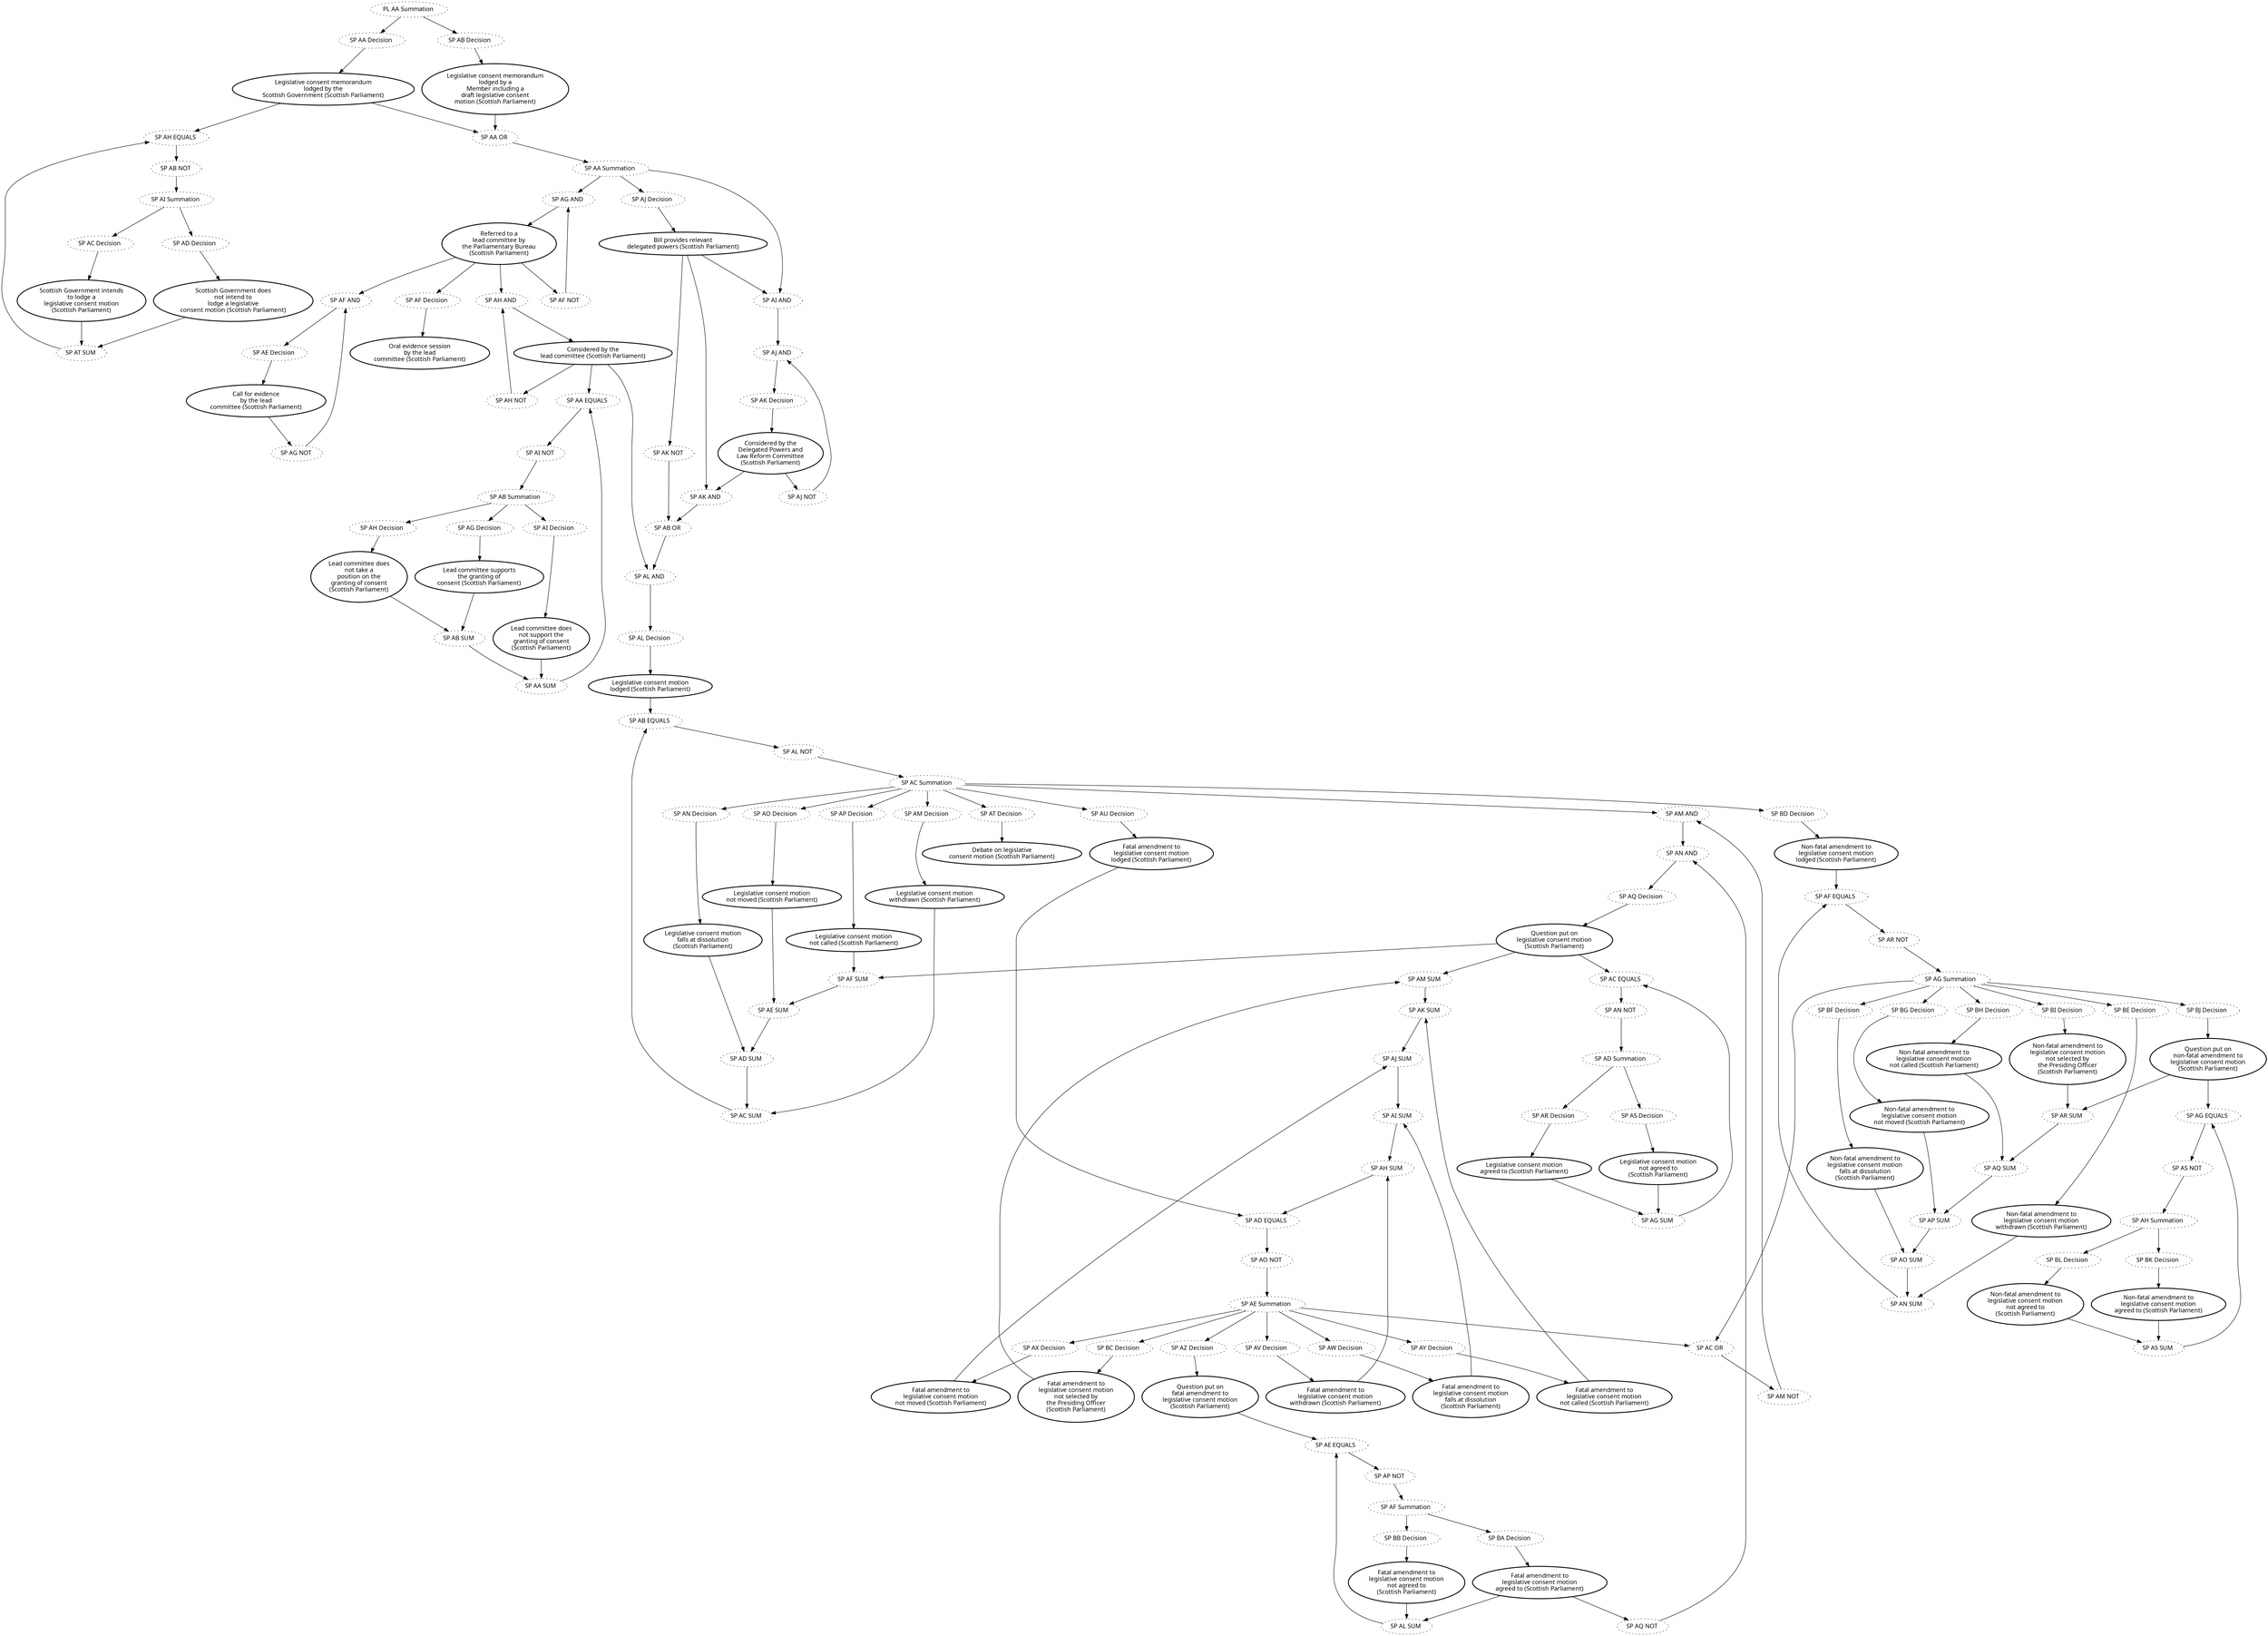 digraph{graph[fontname="calibri"];node[fontname="calibri"];edge[fontname="calibri"];edge [style=solid, color=black];"1172"->"1230"[label=""];edge[style=solid, color=black];edge [style=solid, color=black];"1172"->"1229"[label=""];edge[style=solid, color=black];edge [style=solid, color=black];"1222"->"1533"[label=""];edge[style=solid, color=black];edge [style=solid, color=black];"1224"->"3116"[label=""];edge[style=solid, color=black];edge [style=solid, color=black];"1228"->"1516"[label=""];edge[style=solid, color=black];edge [style=solid, color=black];"1229"->"1576"[label=""];edge[style=solid, color=black];edge [style=solid, color=black];"1230"->"1577"[label=""];edge[style=solid, color=black];edge [style=solid, color=black];"1231"->"1578"[label=""];edge[style=solid, color=black];edge [style=solid, color=black];"1232"->"1579"[label=""];edge[style=solid, color=black];edge [style=solid, color=black];"1516"->"1581"[label=""];edge[style=solid, color=black];edge [style=solid, color=black];"1517"->"1583"[label=""];edge[style=solid, color=black];edge [style=solid, color=black];"1518"->"1519"[label=""];edge[style=solid, color=black];edge [style=solid, color=black];"1519"->"1539"[label=""];edge[style=solid, color=black];edge [style=solid, color=black];"1520"->"1558"[label=""];edge[style=solid, color=black];edge [style=solid, color=black];"1521"->"1540"[label=""];edge[style=solid, color=black];edge [style=solid, color=black];"1522"->"1815"[label=""];edge[style=solid, color=black];edge [style=solid, color=black];"1523"->"1222"[label=""];edge[style=solid, color=black];edge [style=solid, color=black];"1524"->"1517"[label=""];edge[style=solid, color=black];edge [style=solid, color=black];"1525"->"1607"[label=""];edge[style=solid, color=black];edge [style=solid, color=black];"1526"->"1519"[label=""];edge[style=solid, color=black];edge [style=solid, color=black];"1527"->"1558"[label=""];edge[style=solid, color=black];edge [style=solid, color=black];"1528"->"1608"[label=""];edge[style=solid, color=black];edge [style=solid, color=black];"1529"->"1522"[label=""];edge[style=solid, color=black];edge [style=solid, color=black];"1530"->"1609"[label=""];edge[style=solid, color=black];edge [style=solid, color=black];"1531"->"1610"[label=""];edge[style=solid, color=black];edge [style=solid, color=black];"1532"->"1611"[label=""];edge[style=solid, color=black];edge [style=solid, color=black];"1533"->"1580"[label=""];edge[style=solid, color=black];edge [style=solid, color=black];"1534"->"1582"[label=""];edge[style=solid, color=black];edge [style=solid, color=black];"1535"->"1584"[label=""];edge[style=solid, color=black];edge [style=solid, color=black];"1536"->"1585"[label=""];edge[style=solid, color=black];edge [style=solid, color=black];"1537"->"1586"[label=""];edge[style=solid, color=black];edge [style=solid, color=black];"1538"->"1596"[label=""];edge[style=solid, color=black];edge [style=solid, color=black];"1539"->"1597"[label=""];edge[style=solid, color=black];edge [style=solid, color=black];"1540"->"1587"[label=""];edge[style=solid, color=black];edge [style=solid, color=black];"1541"->"1588"[label=""];edge[style=solid, color=black];edge [style=solid, color=black];"1542"->"1589"[label=""];edge[style=solid, color=black];edge [style=solid, color=black];"1543"->"1590"[label=""];edge[style=solid, color=black];edge [style=solid, color=black];"1544"->"1591"[label=""];edge[style=solid, color=black];edge [style=solid, color=black];"1545"->"1592"[label=""];edge[style=solid, color=black];edge [style=solid, color=black];"1546"->"1593"[label=""];edge[style=solid, color=black];edge [style=solid, color=black];"1547"->"1594"[label=""];edge[style=solid, color=black];edge [style=solid, color=black];"1548"->"1595"[label=""];edge[style=solid, color=black];edge [style=solid, color=black];"1549"->"1598"[label=""];edge[style=solid, color=black];edge [style=solid, color=black];"1550"->"1599"[label=""];edge[style=solid, color=black];edge [style=solid, color=black];"1551"->"1600"[label=""];edge[style=solid, color=black];edge [style=solid, color=black];"1552"->"1601"[label=""];edge[style=solid, color=black];edge [style=solid, color=black];"1553"->"1602"[label=""];edge[style=solid, color=black];edge [style=solid, color=black];"1554"->"1603"[label=""];edge[style=solid, color=black];edge [style=solid, color=black];"1555"->"1604"[label=""];edge[style=solid, color=black];edge [style=solid, color=black];"1556"->"1605"[label=""];edge[style=solid, color=black];edge [style=solid, color=black];"1557"->"1606"[label=""];edge[style=solid, color=black];edge [style=solid, color=black];"1558"->"1521"[label=""];edge[style=solid, color=black];edge [style=solid, color=black];"1559"->"1571"[label=""];edge[style=solid, color=black];edge [style=solid, color=black];"1560"->"1559"[label=""];edge[style=solid, color=black];edge [style=solid, color=black];"1561"->"1572"[label=""];edge[style=solid, color=black];edge [style=solid, color=black];"1562"->"1561"[label=""];edge[style=solid, color=black];edge [style=solid, color=black];"1563"->"1562"[label=""];edge[style=solid, color=black];edge [style=solid, color=black];"1564"->"1563"[label=""];edge[style=solid, color=black];edge [style=solid, color=black];"1565"->"1573"[label=""];edge[style=solid, color=black];edge [style=solid, color=black];"1566"->"1574"[label=""];edge[style=solid, color=black];edge [style=solid, color=black];"1567"->"1566"[label=""];edge[style=solid, color=black];edge [style=solid, color=black];"1568"->"1567"[label=""];edge[style=solid, color=black];edge [style=solid, color=black];"1569"->"1568"[label=""];edge[style=solid, color=black];edge [style=solid, color=black];"1570"->"1575"[label=""];edge[style=solid, color=black];edge [style=solid, color=black];"1571"->"1525"[label=""];edge[style=solid, color=black];edge [style=solid, color=black];"1572"->"1528"[label=""];edge[style=solid, color=black];edge [style=solid, color=black];"1573"->"1530"[label=""];edge[style=solid, color=black];edge [style=solid, color=black];"1574"->"1531"[label=""];edge[style=solid, color=black];edge [style=solid, color=black];"1575"->"1532"[label=""];edge[style=solid, color=black];edge [style=solid, color=black];"1576"->"1557"[label=""];edge[style=solid, color=black];edge [style=solid, color=black];"1576"->"3117"[label=""];edge[style=solid, color=black];edge [style=solid, color=black];"1577"->"1557"[label=""];edge[style=solid, color=black];edge [style=solid, color=black];"1578"->"3118"[label=""];edge[style=solid, color=black];edge [style=solid, color=black];"1579"->"3118"[label=""];edge[style=solid, color=black];edge [style=solid, color=black];"1580"->"1523"[label=""];edge[style=solid, color=black];edge [style=solid, color=black];"1581"->"1228"[label=""];edge[style=solid, color=black];edge [style=solid, color=black];"1581"->"1222"[label=""];edge[style=solid, color=black];edge [style=solid, color=black];"1581"->"1534"[label=""];edge[style=solid, color=black];edge [style=solid, color=black];"1581"->"1517"[label=""];edge[style=solid, color=black];edge [style=solid, color=black];"1583"->"1524"[label=""];edge[style=solid, color=black];edge [style=solid, color=black];"1583"->"1521"[label=""];edge[style=solid, color=black];edge [style=solid, color=black];"1583"->"1571"[label=""];edge[style=solid, color=black];edge [style=solid, color=black];"1584"->"1560"[label=""];edge[style=solid, color=black];edge [style=solid, color=black];"1585"->"1560"[label=""];edge[style=solid, color=black];edge [style=solid, color=black];"1586"->"1559"[label=""];edge[style=solid, color=black];edge [style=solid, color=black];"1587"->"1572"[label=""];edge[style=solid, color=black];edge [style=solid, color=black];"1588"->"1561"[label=""];edge[style=solid, color=black];edge [style=solid, color=black];"1589"->"1562"[label=""];edge[style=solid, color=black];edge [style=solid, color=black];"1590"->"1563"[label=""];edge[style=solid, color=black];edge [style=solid, color=black];"1591"->"1564"[label=""];edge[style=solid, color=black];edge [style=solid, color=black];"1592"->"1564"[label=""];edge[style=solid, color=black];edge [style=solid, color=black];"1592"->"1573"[label=""];edge[style=solid, color=black];edge [style=solid, color=black];"1592"->"1811"[label=""];edge[style=solid, color=black];edge [style=solid, color=black];"1593"->"1565"[label=""];edge[style=solid, color=black];edge [style=solid, color=black];"1594"->"1565"[label=""];edge[style=solid, color=black];edge [style=solid, color=black];"1596"->"1518"[label=""];edge[style=solid, color=black];edge [style=solid, color=black];"1596"->"1520"[label=""];edge[style=solid, color=black];edge [style=solid, color=black];"1596"->"1527"[label=""];edge[style=solid, color=black];edge [style=solid, color=black];"1597"->"1526"[label=""];edge[style=solid, color=black];edge [style=solid, color=black];"1597"->"1520"[label=""];edge[style=solid, color=black];edge [style=solid, color=black];"1598"->"1574"[label=""];edge[style=solid, color=black];edge [style=solid, color=black];"1599"->"1566"[label=""];edge[style=solid, color=black];edge [style=solid, color=black];"1600"->"1567"[label=""];edge[style=solid, color=black];edge [style=solid, color=black];"1601"->"1568"[label=""];edge[style=solid, color=black];edge [style=solid, color=black];"1602"->"1569"[label=""];edge[style=solid, color=black];edge [style=solid, color=black];"1603"->"1575"[label=""];edge[style=solid, color=black];edge [style=solid, color=black];"1604"->"1570"[label=""];edge[style=solid, color=black];edge [style=solid, color=black];"1604"->"1816"[label=""];edge[style=solid, color=black];edge [style=solid, color=black];"1605"->"1570"[label=""];edge[style=solid, color=black];edge [style=solid, color=black];"1606"->"1516"[label=""];edge[style=solid, color=black];edge [style=solid, color=black];"1606"->"1538"[label=""];edge[style=solid, color=black];edge [style=solid, color=black];"1606"->"1518"[label=""];edge[style=solid, color=black];edge [style=solid, color=black];"1607"->"1535"[label=""];edge[style=solid, color=black];edge [style=solid, color=black];"1607"->"1536"[label=""];edge[style=solid, color=black];edge [style=solid, color=black];"1607"->"1537"[label=""];edge[style=solid, color=black];edge [style=solid, color=black];"1608"->"1548"[label=""];edge[style=solid, color=black];edge [style=solid, color=black];"1608"->"1542"[label=""];edge[style=solid, color=black];edge [style=solid, color=black];"1608"->"1541"[label=""];edge[style=solid, color=black];edge [style=solid, color=black];"1608"->"1543"[label=""];edge[style=solid, color=black];edge [style=solid, color=black];"1608"->"1544"[label=""];edge[style=solid, color=black];edge [style=solid, color=black];"1608"->"1522"[label=""];edge[style=solid, color=black];edge [style=solid, color=black];"1608"->"1549"[label=""];edge[style=solid, color=black];edge [style=solid, color=black];"1608"->"1817"[label=""];edge[style=solid, color=black];edge [style=solid, color=black];"1609"->"1546"[label=""];edge[style=solid, color=black];edge [style=solid, color=black];"1609"->"1547"[label=""];edge[style=solid, color=black];edge [style=solid, color=black];"1610"->"1551"[label=""];edge[style=solid, color=black];edge [style=solid, color=black];"1610"->"1550"[label=""];edge[style=solid, color=black];edge [style=solid, color=black];"1610"->"1552"[label=""];edge[style=solid, color=black];edge [style=solid, color=black];"1610"->"1553"[label=""];edge[style=solid, color=black];edge [style=solid, color=black];"1610"->"1554"[label=""];edge[style=solid, color=black];edge [style=solid, color=black];"1610"->"1814"[label=""];edge[style=solid, color=black];edge [style=solid, color=black];"1610"->"1813"[label=""];edge[style=solid, color=black];edge [style=solid, color=black];"1611"->"1555"[label=""];edge[style=solid, color=black];edge [style=solid, color=black];"1611"->"1556"[label=""];edge[style=solid, color=black];edge [style=solid, color=black];"1811"->"1569"[label=""];edge[style=solid, color=black];edge [style=solid, color=black];"1812"->"1811"[label=""];edge[style=solid, color=black];edge [style=solid, color=black];"1813"->"1812"[label=""];edge[style=solid, color=black];edge [style=solid, color=black];"1814"->"1529"[label=""];edge[style=solid, color=black];edge [style=solid, color=black];"1815"->"1545"[label=""];edge[style=solid, color=black];edge [style=solid, color=black];"1816"->"1815"[label=""];edge[style=solid, color=black];edge [style=solid, color=black];"1817"->"1837"[label=""];edge[style=solid, color=black];edge [style=solid, color=black];"1818"->"1838"[label=""];edge[style=solid, color=black];edge [style=solid, color=black];"1819"->"1840"[label=""];edge[style=solid, color=black];edge [style=solid, color=black];"1820"->"1841"[label=""];edge[style=solid, color=black];edge [style=solid, color=black];"1821"->"1839"[label=""];edge[style=solid, color=black];edge [style=solid, color=black];"1822"->"1842"[label=""];edge[style=solid, color=black];edge [style=solid, color=black];"1823"->"1843"[label=""];edge[style=solid, color=black];edge [style=solid, color=black];"1824"->"1845"[label=""];edge[style=solid, color=black];edge [style=solid, color=black];"1825"->"1835"[label=""];edge[style=solid, color=black];edge [style=solid, color=black];"1826"->"1836"[label=""];edge[style=solid, color=black];edge [style=solid, color=black];"1827"->"1825"[label=""];edge[style=solid, color=black];edge [style=solid, color=black];"1828"->"1826"[label=""];edge[style=solid, color=black];edge [style=solid, color=black];"1829"->"1827"[label=""];edge[style=solid, color=black];edge [style=solid, color=black];"1830"->"1829"[label=""];edge[style=solid, color=black];edge [style=solid, color=black];"1831"->"1830"[label=""];edge[style=solid, color=black];edge [style=solid, color=black];"1832"->"1831"[label=""];edge[style=solid, color=black];edge [style=solid, color=black];"1833"->"1832"[label=""];edge[style=solid, color=black];edge [style=solid, color=black];"1834"->"1828"[label=""];edge[style=solid, color=black];edge [style=solid, color=black];"1835"->"1814"[label=""];edge[style=solid, color=black];edge [style=solid, color=black];"1835"->"1822"[label=""];edge[style=solid, color=black];edge [style=solid, color=black];"1835"->"1819"[label=""];edge[style=solid, color=black];edge [style=solid, color=black];"1835"->"1818"[label=""];edge[style=solid, color=black];edge [style=solid, color=black];"1835"->"1820"[label=""];edge[style=solid, color=black];edge [style=solid, color=black];"1835"->"1821"[label=""];edge[style=solid, color=black];edge [style=solid, color=black];"1835"->"1823"[label=""];edge[style=solid, color=black];edge [style=solid, color=black];"1836"->"1846"[label=""];edge[style=solid, color=black];edge [style=solid, color=black];"1836"->"1824"[label=""];edge[style=solid, color=black];edge [style=solid, color=black];"1837"->"1827"[label=""];edge[style=solid, color=black];edge [style=solid, color=black];"1838"->"1829"[label=""];edge[style=solid, color=black];edge [style=solid, color=black];"1839"->"1832"[label=""];edge[style=solid, color=black];edge [style=solid, color=black];"1840"->"1830"[label=""];edge[style=solid, color=black];edge [style=solid, color=black];"1841"->"1831"[label=""];edge[style=solid, color=black];edge [style=solid, color=black];"1842"->"1833"[label=""];edge[style=solid, color=black];edge [style=solid, color=black];"1843"->"1833"[label=""];edge[style=solid, color=black];edge [style=solid, color=black];"1843"->"1828"[label=""];edge[style=solid, color=black];edge [style=solid, color=black];"1844"->"1834"[label=""];edge[style=solid, color=black];edge [style=solid, color=black];"1845"->"1834"[label=""];edge[style=solid, color=black];edge [style=solid, color=black];"1846"->"1844"[label=""];edge[style=solid, color=black];edge [style=solid, color=black];"3116"->"1231"[label=""];edge[style=solid, color=black];edge [style=solid, color=black];"3116"->"1232"[label=""];edge[style=solid, color=black];edge [style=solid, color=black];"3117"->"1224"[label=""];edge[style=solid, color=black];edge [style=solid, color=black];"3118"->"3117"[label=""];edge[style=solid, color=black];"1172" [label="PL AA Summation ", style=dotted];"1222" [label="SP AF AND ", style=dotted];"1224" [label="SP AB NOT ", style=dotted];"1228" [label="SP AF NOT ", style=dotted];"1229" [label="SP AA Decision ", style=dotted];"1230" [label="SP AB Decision ", style=dotted];"1231" [label="SP AC Decision ", style=dotted];"1232" [label="SP AD Decision ", style=dotted];"1516" [label="SP AG AND ", style=dotted];"1517" [label="SP AH AND ", style=dotted];"1518" [label="SP AI AND ", style=dotted];"1519" [label="SP AJ AND ", style=dotted];"1520" [label="SP AK AND ", style=dotted];"1521" [label="SP AL AND ", style=dotted];"1522" [label="SP AM AND ", style=dotted];"1523" [label="SP AG NOT ", style=dotted];"1524" [label="SP AH NOT ", style=dotted];"1525" [label="SP AI NOT ", style=dotted];"1526" [label="SP AJ NOT ", style=dotted];"1527" [label="SP AK NOT ", style=dotted];"1528" [label="SP AL NOT ", style=dotted];"1529" [label="SP AM NOT ", style=dotted];"1530" [label="SP AN NOT ", style=dotted];"1531" [label="SP AO NOT ", style=dotted];"1532" [label="SP AP NOT ", style=dotted];"1533" [label="SP AE Decision ", style=dotted];"1534" [label="SP AF Decision ", style=dotted];"1535" [label="SP AG Decision ", style=dotted];"1536" [label="SP AH Decision ", style=dotted];"1537" [label="SP AI Decision ", style=dotted];"1538" [label="SP AJ Decision ", style=dotted];"1539" [label="SP AK Decision ", style=dotted];"1540" [label="SP AL Decision ", style=dotted];"1541" [label="SP AM Decision ", style=dotted];"1542" [label="SP AN Decision ", style=dotted];"1543" [label="SP AO Decision ", style=dotted];"1544" [label="SP AP Decision ", style=dotted];"1545" [label="SP AQ Decision ", style=dotted];"1546" [label="SP AR Decision ", style=dotted];"1547" [label="SP AS Decision ", style=dotted];"1548" [label="SP AT Decision ", style=dotted];"1549" [label="SP AU Decision ", style=dotted];"1550" [label="SP AV Decision ", style=dotted];"1551" [label="SP AW Decision ", style=dotted];"1552" [label="SP AX Decision ", style=dotted];"1553" [label="SP AY Decision ", style=dotted];"1554" [label="SP AZ Decision ", style=dotted];"1555" [label="SP BA Decision ", style=dotted];"1556" [label="SP BB Decision ", style=dotted];"1557" [label="SP AA OR ", style=dotted];"1558" [label="SP AB OR ", style=dotted];"1559" [label="SP AA SUM ", style=dotted];"1560" [label="SP AB SUM ", style=dotted];"1561" [label="SP AC SUM ", style=dotted];"1562" [label="SP AD SUM ", style=dotted];"1563" [label="SP AE SUM ", style=dotted];"1564" [label="SP AF SUM ", style=dotted];"1565" [label="SP AG SUM ", style=dotted];"1566" [label="SP AH SUM ", style=dotted];"1567" [label="SP AI SUM ", style=dotted];"1568" [label="SP AJ SUM ", style=dotted];"1569" [label="SP AK SUM ", style=dotted];"1570" [label="SP AL SUM ", style=dotted];"1571" [label="SP AA EQUALS ", style=dotted];"1572" [label="SP AB EQUALS ", style=dotted];"1573" [label="SP AC EQUALS ", style=dotted];"1574" [label="SP AD EQUALS ", style=dotted];"1575" [label="SP AE EQUALS ", style=dotted];"1576" [label="Legislative consent memorandum\nlodged by the\nScottish Government (Scottish Parliament)", style=bold];"1577" [label="Legislative consent memorandum\nlodged by a\nMember including a\ndraft legislative consent\nmotion (Scottish Parliament)", style=bold];"1578" [label="Scottish Government intends\nto lodge a\nlegislative consent motion\n(Scottish Parliament)", style=bold];"1579" [label="Scottish Government does\nnot intend to\nlodge a legislative\nconsent motion (Scottish Parliament)", style=bold];"1580" [label="Call for evidence\nby the lead\ncommittee (Scottish Parliament)", style=bold];"1581" [label="Referred to a\nlead committee by\nthe Parliamentary Bureau\n(Scottish Parliament)", style=bold];"1583" [label="Considered by the\nlead committee (Scottish Parliament)", style=bold];"1584" [label="Lead committee supports\nthe granting of\nconsent (Scottish Parliament)", style=bold];"1585" [label="Lead committee does\nnot take a\nposition on the\ngranting of consent\n(Scottish Parliament)", style=bold];"1586" [label="Lead committee does\nnot support the\ngranting of consent\n(Scottish Parliament)", style=bold];"1587" [label="Legislative consent motion\nlodged (Scottish Parliament)", style=bold];"1588" [label="Legislative consent motion\nwithdrawn (Scottish Parliament)", style=bold];"1589" [label="Legislative consent motion\nfalls at dissolution\n(Scottish Parliament)", style=bold];"1590" [label="Legislative consent motion\nnot moved (Scottish Parliament)", style=bold];"1591" [label="Legislative consent motion\nnot called (Scottish Parliament)", style=bold];"1592" [label="Question put on\nlegislative consent motion\n(Scottish Parliament)", style=bold];"1593" [label="Legislative consent motion\nagreed to (Scottish Parliament)", style=bold];"1594" [label="Legislative consent motion\nnot agreed to\n(Scottish Parliament)", style=bold];"1596" [label="Bill provides relevant\ndelegated powers (Scottish Parliament)", style=bold];"1597" [label="Considered by the\nDelegated Powers and\nLaw Reform Committee\n(Scottish Parliament)", style=bold];"1598" [label="Fatal amendment to\nlegislative consent motion\nlodged (Scottish Parliament)", style=bold];"1599" [label="Fatal amendment to\nlegislative consent motion\nwithdrawn (Scottish Parliament)", style=bold];"1600" [label="Fatal amendment to\nlegislative consent motion\nfalls at dissolution\n(Scottish Parliament)", style=bold];"1601" [label="Fatal amendment to\nlegislative consent motion\nnot moved (Scottish Parliament)", style=bold];"1602" [label="Fatal amendment to\nlegislative consent motion\nnot called (Scottish Parliament)", style=bold];"1603" [label="Question put on\nfatal amendment to\nlegislative consent motion\n(Scottish Parliament)", style=bold];"1604" [label="Fatal amendment to\nlegislative consent motion\nagreed to (Scottish Parliament)", style=bold];"1605" [label="Fatal amendment to\nlegislative consent motion\nnot agreed to\n(Scottish Parliament)", style=bold];"1606" [label="SP AA Summation ", style=dotted];"1607" [label="SP AB Summation ", style=dotted];"1608" [label="SP AC Summation ", style=dotted];"1609" [label="SP AD Summation ", style=dotted];"1610" [label="SP AE Summation ", style=dotted];"1611" [label="SP AF Summation ", style=dotted];"1811" [label="SP AM SUM ", style=dotted];"1812" [label="Fatal amendment to\nlegislative consent motion\nnot selected by\nthe Presiding Officer\n(Scottish Parliament)", style=bold];"1813" [label="SP BC Decision ", style=dotted];"1814" [label="SP AC OR ", style=dotted];"1815" [label="SP AN AND ", style=dotted];"1816" [label="SP AQ NOT ", style=dotted];"1817" [label="SP BD Decision ", style=dotted];"1818" [label="SP BE Decision ", style=dotted];"1819" [label="SP BF Decision ", style=dotted];"1820" [label="SP BG Decision ", style=dotted];"1821" [label="SP BH Decision ", style=dotted];"1822" [label="SP BI Decision ", style=dotted];"1823" [label="SP BJ Decision ", style=dotted];"1824" [label="SP BL Decision ", style=dotted];"1825" [label="SP AR NOT ", style=dotted];"1826" [label="SP AS NOT ", style=dotted];"1827" [label="SP AF EQUALS ", style=dotted];"1828" [label="SP AG EQUALS ", style=dotted];"1829" [label="SP AN SUM ", style=dotted];"1830" [label="SP AO SUM ", style=dotted];"1831" [label="SP AP SUM ", style=dotted];"1832" [label="SP AQ SUM ", style=dotted];"1833" [label="SP AR SUM ", style=dotted];"1834" [label="SP AS SUM ", style=dotted];"1835" [label="SP AG Summation ", style=dotted];"1836" [label="SP AH Summation ", style=dotted];"1837" [label="Non-fatal amendment to\nlegislative consent motion\nlodged (Scottish Parliament)", style=bold];"1838" [label="Non-fatal amendment to\nlegislative consent motion\nwithdrawn (Scottish Parliament)", style=bold];"1839" [label="Non-fatal amendment to\nlegislative consent motion\nnot called (Scottish Parliament)", style=bold];"1840" [label="Non-fatal amendment to\nlegislative consent motion\nfalls at dissolution\n(Scottish Parliament)", style=bold];"1841" [label="Non-fatal amendment to\nlegislative consent motion\nnot moved (Scottish Parliament)", style=bold];"1842" [label="Non-fatal amendment to\nlegislative consent motion\nnot selected by\nthe Presiding Officer\n(Scottish Parliament)", style=bold];"1843" [label="Question put on\nnon-fatal amendment to\nlegislative consent motion\n(Scottish Parliament)", style=bold];"1844" [label="Non-fatal amendment to\nlegislative consent motion\nagreed to (Scottish Parliament)", style=bold];"1845" [label="Non-fatal amendment to\nlegislative consent motion\nnot agreed to\n(Scottish Parliament)", style=bold];"1846" [label="SP BK Decision ", style=dotted];"3116" [label="SP AI Summation ", style=dotted];"3117" [label="SP AH EQUALS ", style=dotted];"3118" [label="SP AT SUM ", style=dotted];"1582" [label="Oral evidence session\nby the lead\ncommittee (Scottish Parliament)", style=bold];"1595" [label="Debate on legislative\nconsent motion (Scottish Parliament)", style=bold];}
